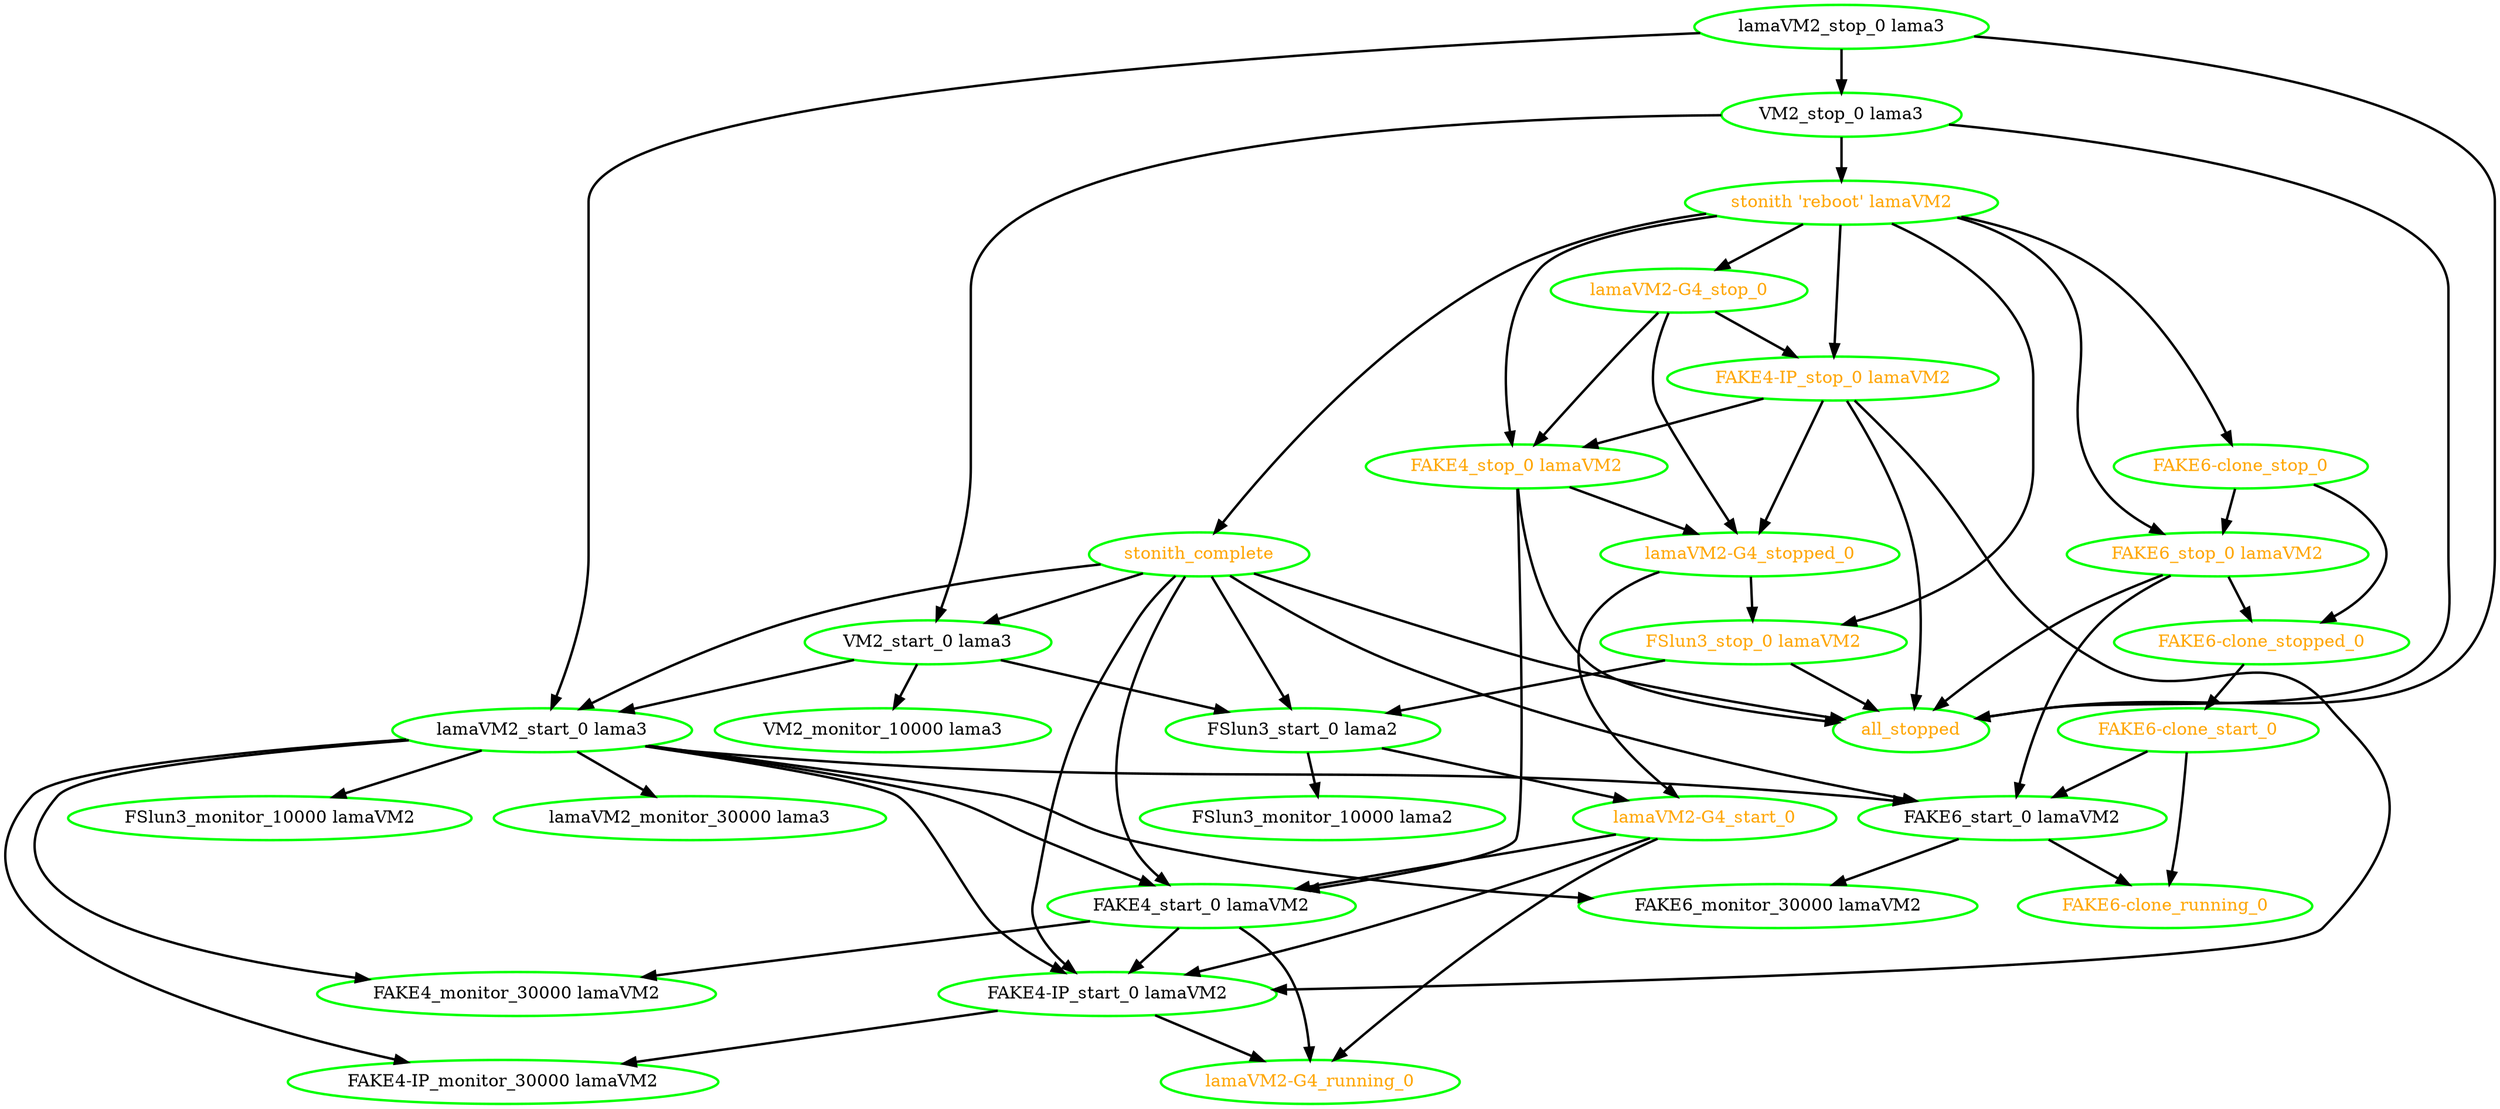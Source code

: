 digraph "g" {
"FAKE4-IP_monitor_30000 lamaVM2" [ style=bold color="green" fontcolor="black"]
"FAKE4-IP_start_0 lamaVM2" -> "FAKE4-IP_monitor_30000 lamaVM2" [ style = bold]
"FAKE4-IP_start_0 lamaVM2" -> "lamaVM2-G4_running_0" [ style = bold]
"FAKE4-IP_start_0 lamaVM2" [ style=bold color="green" fontcolor="black"]
"FAKE4-IP_stop_0 lamaVM2" -> "FAKE4-IP_start_0 lamaVM2" [ style = bold]
"FAKE4-IP_stop_0 lamaVM2" -> "FAKE4_stop_0 lamaVM2" [ style = bold]
"FAKE4-IP_stop_0 lamaVM2" -> "all_stopped" [ style = bold]
"FAKE4-IP_stop_0 lamaVM2" -> "lamaVM2-G4_stopped_0" [ style = bold]
"FAKE4-IP_stop_0 lamaVM2" [ style=bold color="green" fontcolor="orange"]
"FAKE4_monitor_30000 lamaVM2" [ style=bold color="green" fontcolor="black"]
"FAKE4_start_0 lamaVM2" -> "FAKE4-IP_start_0 lamaVM2" [ style = bold]
"FAKE4_start_0 lamaVM2" -> "FAKE4_monitor_30000 lamaVM2" [ style = bold]
"FAKE4_start_0 lamaVM2" -> "lamaVM2-G4_running_0" [ style = bold]
"FAKE4_start_0 lamaVM2" [ style=bold color="green" fontcolor="black"]
"FAKE4_stop_0 lamaVM2" -> "FAKE4_start_0 lamaVM2" [ style = bold]
"FAKE4_stop_0 lamaVM2" -> "all_stopped" [ style = bold]
"FAKE4_stop_0 lamaVM2" -> "lamaVM2-G4_stopped_0" [ style = bold]
"FAKE4_stop_0 lamaVM2" [ style=bold color="green" fontcolor="orange"]
"FAKE6-clone_running_0" [ style=bold color="green" fontcolor="orange"]
"FAKE6-clone_start_0" -> "FAKE6-clone_running_0" [ style = bold]
"FAKE6-clone_start_0" -> "FAKE6_start_0 lamaVM2" [ style = bold]
"FAKE6-clone_start_0" [ style=bold color="green" fontcolor="orange"]
"FAKE6-clone_stop_0" -> "FAKE6-clone_stopped_0" [ style = bold]
"FAKE6-clone_stop_0" -> "FAKE6_stop_0 lamaVM2" [ style = bold]
"FAKE6-clone_stop_0" [ style=bold color="green" fontcolor="orange"]
"FAKE6-clone_stopped_0" -> "FAKE6-clone_start_0" [ style = bold]
"FAKE6-clone_stopped_0" [ style=bold color="green" fontcolor="orange"]
"FAKE6_monitor_30000 lamaVM2" [ style=bold color="green" fontcolor="black"]
"FAKE6_start_0 lamaVM2" -> "FAKE6-clone_running_0" [ style = bold]
"FAKE6_start_0 lamaVM2" -> "FAKE6_monitor_30000 lamaVM2" [ style = bold]
"FAKE6_start_0 lamaVM2" [ style=bold color="green" fontcolor="black"]
"FAKE6_stop_0 lamaVM2" -> "FAKE6-clone_stopped_0" [ style = bold]
"FAKE6_stop_0 lamaVM2" -> "FAKE6_start_0 lamaVM2" [ style = bold]
"FAKE6_stop_0 lamaVM2" -> "all_stopped" [ style = bold]
"FAKE6_stop_0 lamaVM2" [ style=bold color="green" fontcolor="orange"]
"FSlun3_monitor_10000 lama2" [ style=bold color="green" fontcolor="black"]
"FSlun3_monitor_10000 lamaVM2" [ style=bold color="green" fontcolor="black"]
"FSlun3_start_0 lama2" -> "FSlun3_monitor_10000 lama2" [ style = bold]
"FSlun3_start_0 lama2" -> "lamaVM2-G4_start_0" [ style = bold]
"FSlun3_start_0 lama2" [ style=bold color="green" fontcolor="black"]
"FSlun3_stop_0 lamaVM2" -> "FSlun3_start_0 lama2" [ style = bold]
"FSlun3_stop_0 lamaVM2" -> "all_stopped" [ style = bold]
"FSlun3_stop_0 lamaVM2" [ style=bold color="green" fontcolor="orange"]
"VM2_monitor_10000 lama3" [ style=bold color="green" fontcolor="black"]
"VM2_start_0 lama3" -> "FSlun3_start_0 lama2" [ style = bold]
"VM2_start_0 lama3" -> "VM2_monitor_10000 lama3" [ style = bold]
"VM2_start_0 lama3" -> "lamaVM2_start_0 lama3" [ style = bold]
"VM2_start_0 lama3" [ style=bold color="green" fontcolor="black"]
"VM2_stop_0 lama3" -> "VM2_start_0 lama3" [ style = bold]
"VM2_stop_0 lama3" -> "all_stopped" [ style = bold]
"VM2_stop_0 lama3" -> "stonith 'reboot' lamaVM2" [ style = bold]
"VM2_stop_0 lama3" [ style=bold color="green" fontcolor="black"]
"all_stopped" [ style=bold color="green" fontcolor="orange"]
"lamaVM2-G4_running_0" [ style=bold color="green" fontcolor="orange"]
"lamaVM2-G4_start_0" -> "FAKE4-IP_start_0 lamaVM2" [ style = bold]
"lamaVM2-G4_start_0" -> "FAKE4_start_0 lamaVM2" [ style = bold]
"lamaVM2-G4_start_0" -> "lamaVM2-G4_running_0" [ style = bold]
"lamaVM2-G4_start_0" [ style=bold color="green" fontcolor="orange"]
"lamaVM2-G4_stop_0" -> "FAKE4-IP_stop_0 lamaVM2" [ style = bold]
"lamaVM2-G4_stop_0" -> "FAKE4_stop_0 lamaVM2" [ style = bold]
"lamaVM2-G4_stop_0" -> "lamaVM2-G4_stopped_0" [ style = bold]
"lamaVM2-G4_stop_0" [ style=bold color="green" fontcolor="orange"]
"lamaVM2-G4_stopped_0" -> "FSlun3_stop_0 lamaVM2" [ style = bold]
"lamaVM2-G4_stopped_0" -> "lamaVM2-G4_start_0" [ style = bold]
"lamaVM2-G4_stopped_0" [ style=bold color="green" fontcolor="orange"]
"lamaVM2_monitor_30000 lama3" [ style=bold color="green" fontcolor="black"]
"lamaVM2_start_0 lama3" -> "FAKE4-IP_monitor_30000 lamaVM2" [ style = bold]
"lamaVM2_start_0 lama3" -> "FAKE4-IP_start_0 lamaVM2" [ style = bold]
"lamaVM2_start_0 lama3" -> "FAKE4_monitor_30000 lamaVM2" [ style = bold]
"lamaVM2_start_0 lama3" -> "FAKE4_start_0 lamaVM2" [ style = bold]
"lamaVM2_start_0 lama3" -> "FAKE6_monitor_30000 lamaVM2" [ style = bold]
"lamaVM2_start_0 lama3" -> "FAKE6_start_0 lamaVM2" [ style = bold]
"lamaVM2_start_0 lama3" -> "FSlun3_monitor_10000 lamaVM2" [ style = bold]
"lamaVM2_start_0 lama3" -> "lamaVM2_monitor_30000 lama3" [ style = bold]
"lamaVM2_start_0 lama3" [ style=bold color="green" fontcolor="black"]
"lamaVM2_stop_0 lama3" -> "VM2_stop_0 lama3" [ style = bold]
"lamaVM2_stop_0 lama3" -> "all_stopped" [ style = bold]
"lamaVM2_stop_0 lama3" -> "lamaVM2_start_0 lama3" [ style = bold]
"lamaVM2_stop_0 lama3" [ style=bold color="green" fontcolor="black"]
"stonith 'reboot' lamaVM2" -> "FAKE4-IP_stop_0 lamaVM2" [ style = bold]
"stonith 'reboot' lamaVM2" -> "FAKE4_stop_0 lamaVM2" [ style = bold]
"stonith 'reboot' lamaVM2" -> "FAKE6-clone_stop_0" [ style = bold]
"stonith 'reboot' lamaVM2" -> "FAKE6_stop_0 lamaVM2" [ style = bold]
"stonith 'reboot' lamaVM2" -> "FSlun3_stop_0 lamaVM2" [ style = bold]
"stonith 'reboot' lamaVM2" -> "lamaVM2-G4_stop_0" [ style = bold]
"stonith 'reboot' lamaVM2" -> "stonith_complete" [ style = bold]
"stonith 'reboot' lamaVM2" [ style=bold color="green" fontcolor="orange"]
"stonith_complete" -> "FAKE4-IP_start_0 lamaVM2" [ style = bold]
"stonith_complete" -> "FAKE4_start_0 lamaVM2" [ style = bold]
"stonith_complete" -> "FAKE6_start_0 lamaVM2" [ style = bold]
"stonith_complete" -> "FSlun3_start_0 lama2" [ style = bold]
"stonith_complete" -> "VM2_start_0 lama3" [ style = bold]
"stonith_complete" -> "all_stopped" [ style = bold]
"stonith_complete" -> "lamaVM2_start_0 lama3" [ style = bold]
"stonith_complete" [ style=bold color="green" fontcolor="orange"]
}
